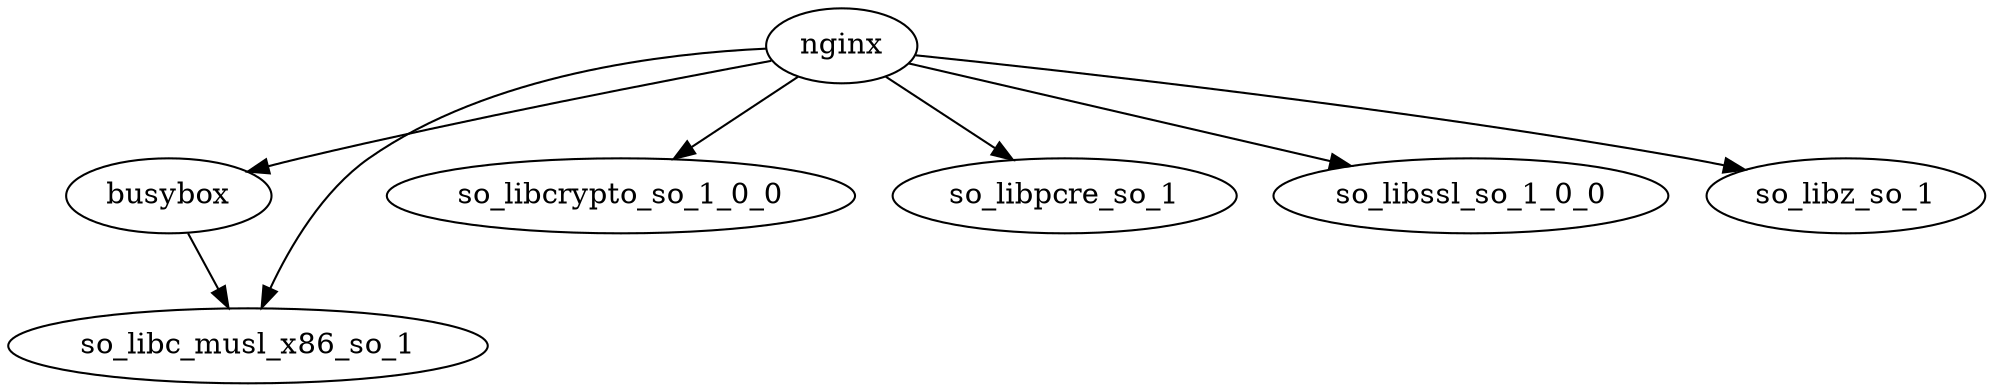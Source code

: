 digraph G {
    "nginx" -> "busybox"
    "busybox" -> "so_libc_musl_x86_so_1"
    "nginx" -> "so_libc_musl_x86_so_1"
    "nginx" -> "so_libcrypto_so_1_0_0"
    "nginx" -> "so_libpcre_so_1"
    "nginx" -> "so_libssl_so_1_0_0"
    "nginx" -> "so_libz_so_1"
}
